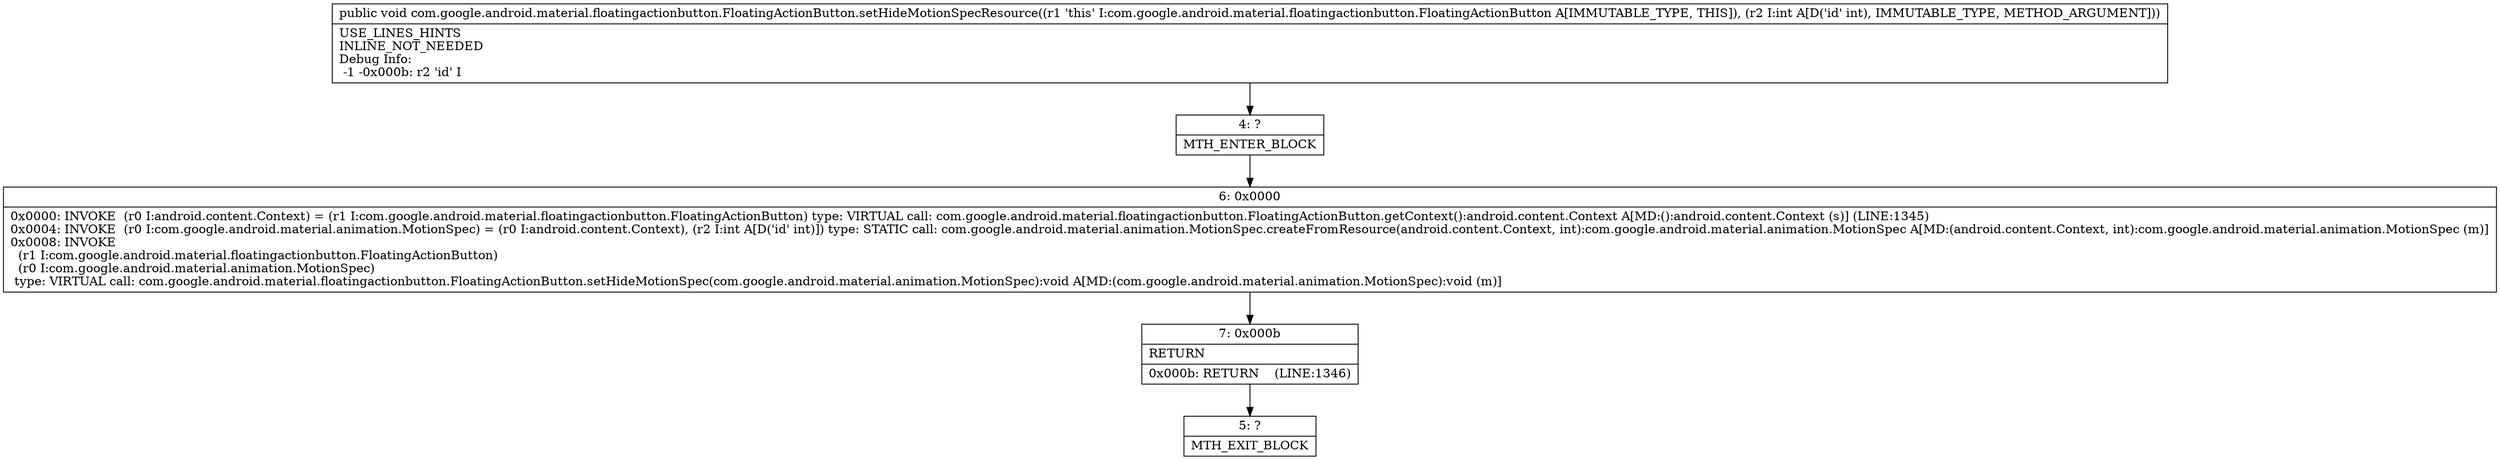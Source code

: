 digraph "CFG forcom.google.android.material.floatingactionbutton.FloatingActionButton.setHideMotionSpecResource(I)V" {
Node_4 [shape=record,label="{4\:\ ?|MTH_ENTER_BLOCK\l}"];
Node_6 [shape=record,label="{6\:\ 0x0000|0x0000: INVOKE  (r0 I:android.content.Context) = (r1 I:com.google.android.material.floatingactionbutton.FloatingActionButton) type: VIRTUAL call: com.google.android.material.floatingactionbutton.FloatingActionButton.getContext():android.content.Context A[MD:():android.content.Context (s)] (LINE:1345)\l0x0004: INVOKE  (r0 I:com.google.android.material.animation.MotionSpec) = (r0 I:android.content.Context), (r2 I:int A[D('id' int)]) type: STATIC call: com.google.android.material.animation.MotionSpec.createFromResource(android.content.Context, int):com.google.android.material.animation.MotionSpec A[MD:(android.content.Context, int):com.google.android.material.animation.MotionSpec (m)]\l0x0008: INVOKE  \l  (r1 I:com.google.android.material.floatingactionbutton.FloatingActionButton)\l  (r0 I:com.google.android.material.animation.MotionSpec)\l type: VIRTUAL call: com.google.android.material.floatingactionbutton.FloatingActionButton.setHideMotionSpec(com.google.android.material.animation.MotionSpec):void A[MD:(com.google.android.material.animation.MotionSpec):void (m)]\l}"];
Node_7 [shape=record,label="{7\:\ 0x000b|RETURN\l|0x000b: RETURN    (LINE:1346)\l}"];
Node_5 [shape=record,label="{5\:\ ?|MTH_EXIT_BLOCK\l}"];
MethodNode[shape=record,label="{public void com.google.android.material.floatingactionbutton.FloatingActionButton.setHideMotionSpecResource((r1 'this' I:com.google.android.material.floatingactionbutton.FloatingActionButton A[IMMUTABLE_TYPE, THIS]), (r2 I:int A[D('id' int), IMMUTABLE_TYPE, METHOD_ARGUMENT]))  | USE_LINES_HINTS\lINLINE_NOT_NEEDED\lDebug Info:\l  \-1 \-0x000b: r2 'id' I\l}"];
MethodNode -> Node_4;Node_4 -> Node_6;
Node_6 -> Node_7;
Node_7 -> Node_5;
}

